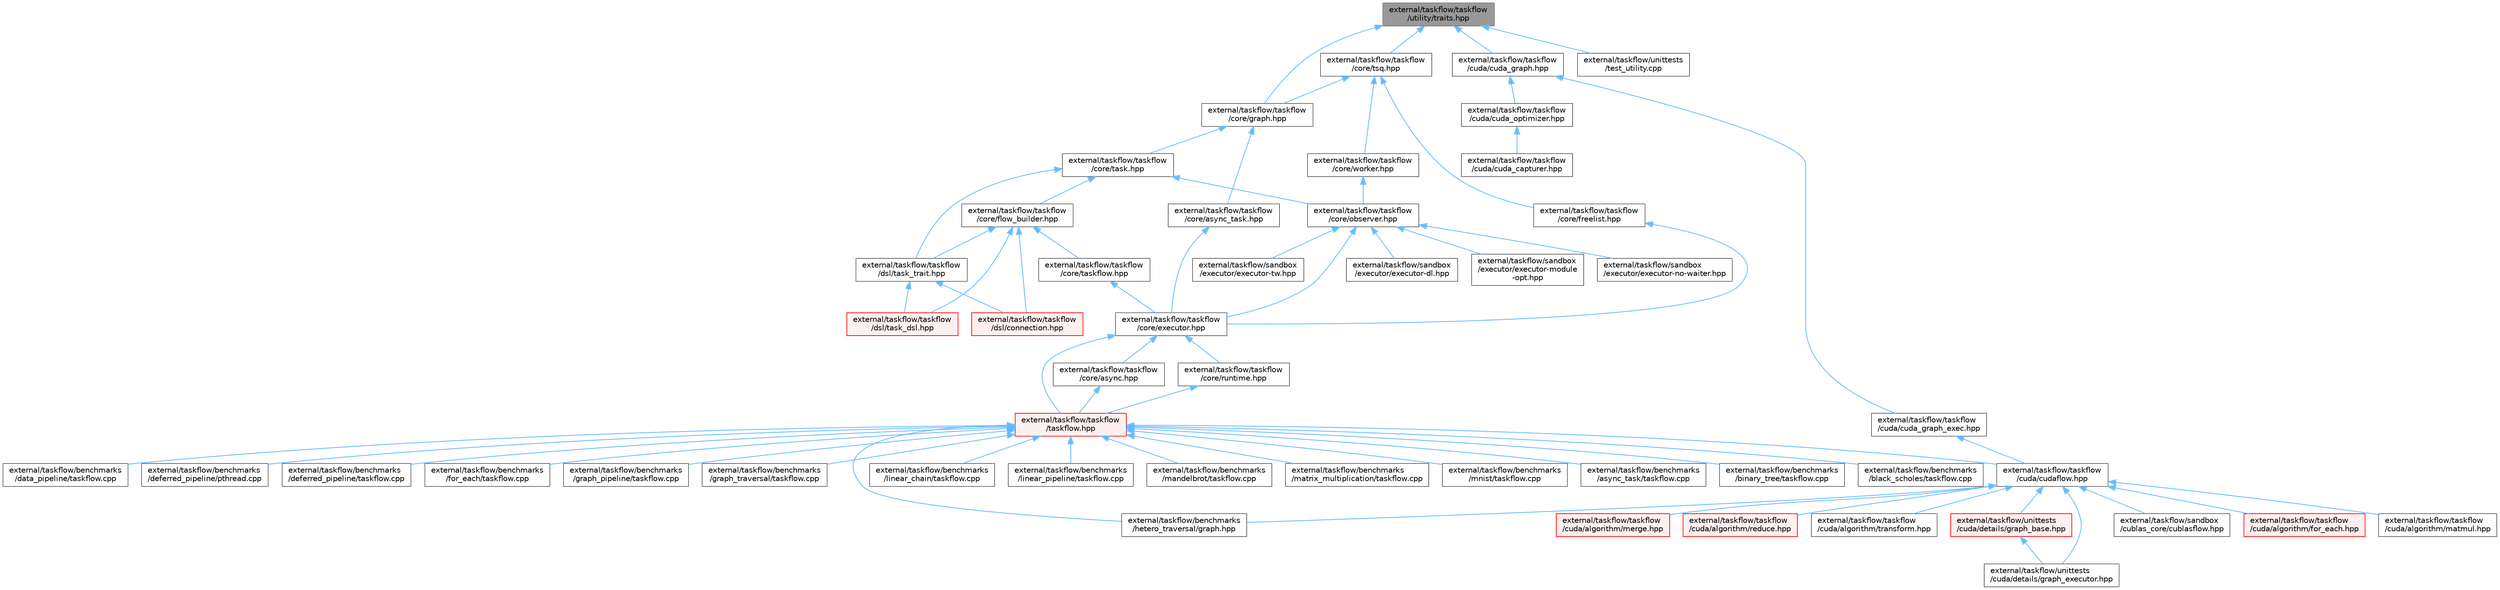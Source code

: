 digraph "external/taskflow/taskflow/utility/traits.hpp"
{
 // LATEX_PDF_SIZE
  bgcolor="transparent";
  edge [fontname=Helvetica,fontsize=10,labelfontname=Helvetica,labelfontsize=10];
  node [fontname=Helvetica,fontsize=10,shape=box,height=0.2,width=0.4];
  Node1 [id="Node000001",label="external/taskflow/taskflow\l/utility/traits.hpp",height=0.2,width=0.4,color="gray40", fillcolor="grey60", style="filled", fontcolor="black",tooltip=" "];
  Node1 -> Node2 [id="edge63_Node000001_Node000002",dir="back",color="steelblue1",style="solid",tooltip=" "];
  Node2 [id="Node000002",label="external/taskflow/taskflow\l/core/graph.hpp",height=0.2,width=0.4,color="grey40", fillcolor="white", style="filled",URL="$taskflow_2core_2graph_8hpp.html",tooltip="graph include file"];
  Node2 -> Node3 [id="edge64_Node000002_Node000003",dir="back",color="steelblue1",style="solid",tooltip=" "];
  Node3 [id="Node000003",label="external/taskflow/taskflow\l/core/async_task.hpp",height=0.2,width=0.4,color="grey40", fillcolor="white", style="filled",URL="$taskflow_2core_2async__task_8hpp.html",tooltip="asynchronous task include file"];
  Node3 -> Node4 [id="edge65_Node000003_Node000004",dir="back",color="steelblue1",style="solid",tooltip=" "];
  Node4 [id="Node000004",label="external/taskflow/taskflow\l/core/executor.hpp",height=0.2,width=0.4,color="grey40", fillcolor="white", style="filled",URL="$executor_8hpp.html",tooltip="executor include file"];
  Node4 -> Node5 [id="edge66_Node000004_Node000005",dir="back",color="steelblue1",style="solid",tooltip=" "];
  Node5 [id="Node000005",label="external/taskflow/taskflow\l/core/async.hpp",height=0.2,width=0.4,color="grey40", fillcolor="white", style="filled",URL="$async_8hpp.html",tooltip=" "];
  Node5 -> Node6 [id="edge67_Node000005_Node000006",dir="back",color="steelblue1",style="solid",tooltip=" "];
  Node6 [id="Node000006",label="external/taskflow/taskflow\l/taskflow.hpp",height=0.2,width=0.4,color="red", fillcolor="#FFF0F0", style="filled",URL="$taskflow_8hpp.html",tooltip="main taskflow include file"];
  Node6 -> Node7 [id="edge68_Node000006_Node000007",dir="back",color="steelblue1",style="solid",tooltip=" "];
  Node7 [id="Node000007",label="external/taskflow/benchmarks\l/async_task/taskflow.cpp",height=0.2,width=0.4,color="grey40", fillcolor="white", style="filled",URL="$benchmarks_2async__task_2taskflow_8cpp.html",tooltip=" "];
  Node6 -> Node8 [id="edge69_Node000006_Node000008",dir="back",color="steelblue1",style="solid",tooltip=" "];
  Node8 [id="Node000008",label="external/taskflow/benchmarks\l/binary_tree/taskflow.cpp",height=0.2,width=0.4,color="grey40", fillcolor="white", style="filled",URL="$benchmarks_2binary__tree_2taskflow_8cpp.html",tooltip=" "];
  Node6 -> Node9 [id="edge70_Node000006_Node000009",dir="back",color="steelblue1",style="solid",tooltip=" "];
  Node9 [id="Node000009",label="external/taskflow/benchmarks\l/black_scholes/taskflow.cpp",height=0.2,width=0.4,color="grey40", fillcolor="white", style="filled",URL="$benchmarks_2black__scholes_2taskflow_8cpp.html",tooltip=" "];
  Node6 -> Node10 [id="edge71_Node000006_Node000010",dir="back",color="steelblue1",style="solid",tooltip=" "];
  Node10 [id="Node000010",label="external/taskflow/benchmarks\l/data_pipeline/taskflow.cpp",height=0.2,width=0.4,color="grey40", fillcolor="white", style="filled",URL="$benchmarks_2data__pipeline_2taskflow_8cpp.html",tooltip=" "];
  Node6 -> Node11 [id="edge72_Node000006_Node000011",dir="back",color="steelblue1",style="solid",tooltip=" "];
  Node11 [id="Node000011",label="external/taskflow/benchmarks\l/deferred_pipeline/pthread.cpp",height=0.2,width=0.4,color="grey40", fillcolor="white", style="filled",URL="$benchmarks_2deferred__pipeline_2pthread_8cpp.html",tooltip=" "];
  Node6 -> Node12 [id="edge73_Node000006_Node000012",dir="back",color="steelblue1",style="solid",tooltip=" "];
  Node12 [id="Node000012",label="external/taskflow/benchmarks\l/deferred_pipeline/taskflow.cpp",height=0.2,width=0.4,color="grey40", fillcolor="white", style="filled",URL="$benchmarks_2deferred__pipeline_2taskflow_8cpp.html",tooltip=" "];
  Node6 -> Node13 [id="edge74_Node000006_Node000013",dir="back",color="steelblue1",style="solid",tooltip=" "];
  Node13 [id="Node000013",label="external/taskflow/benchmarks\l/for_each/taskflow.cpp",height=0.2,width=0.4,color="grey40", fillcolor="white", style="filled",URL="$benchmarks_2for__each_2taskflow_8cpp.html",tooltip=" "];
  Node6 -> Node14 [id="edge75_Node000006_Node000014",dir="back",color="steelblue1",style="solid",tooltip=" "];
  Node14 [id="Node000014",label="external/taskflow/benchmarks\l/graph_pipeline/taskflow.cpp",height=0.2,width=0.4,color="grey40", fillcolor="white", style="filled",URL="$benchmarks_2graph__pipeline_2taskflow_8cpp.html",tooltip=" "];
  Node6 -> Node15 [id="edge76_Node000006_Node000015",dir="back",color="steelblue1",style="solid",tooltip=" "];
  Node15 [id="Node000015",label="external/taskflow/benchmarks\l/graph_traversal/taskflow.cpp",height=0.2,width=0.4,color="grey40", fillcolor="white", style="filled",URL="$benchmarks_2graph__traversal_2taskflow_8cpp.html",tooltip=" "];
  Node6 -> Node16 [id="edge77_Node000006_Node000016",dir="back",color="steelblue1",style="solid",tooltip=" "];
  Node16 [id="Node000016",label="external/taskflow/benchmarks\l/hetero_traversal/graph.hpp",height=0.2,width=0.4,color="grey40", fillcolor="white", style="filled",URL="$benchmarks_2hetero__traversal_2graph_8hpp.html",tooltip=" "];
  Node6 -> Node17 [id="edge78_Node000006_Node000017",dir="back",color="steelblue1",style="solid",tooltip=" "];
  Node17 [id="Node000017",label="external/taskflow/benchmarks\l/linear_chain/taskflow.cpp",height=0.2,width=0.4,color="grey40", fillcolor="white", style="filled",URL="$benchmarks_2linear__chain_2taskflow_8cpp.html",tooltip=" "];
  Node6 -> Node18 [id="edge79_Node000006_Node000018",dir="back",color="steelblue1",style="solid",tooltip=" "];
  Node18 [id="Node000018",label="external/taskflow/benchmarks\l/linear_pipeline/taskflow.cpp",height=0.2,width=0.4,color="grey40", fillcolor="white", style="filled",URL="$benchmarks_2linear__pipeline_2taskflow_8cpp.html",tooltip=" "];
  Node6 -> Node19 [id="edge80_Node000006_Node000019",dir="back",color="steelblue1",style="solid",tooltip=" "];
  Node19 [id="Node000019",label="external/taskflow/benchmarks\l/mandelbrot/taskflow.cpp",height=0.2,width=0.4,color="grey40", fillcolor="white", style="filled",URL="$benchmarks_2mandelbrot_2taskflow_8cpp.html",tooltip=" "];
  Node6 -> Node20 [id="edge81_Node000006_Node000020",dir="back",color="steelblue1",style="solid",tooltip=" "];
  Node20 [id="Node000020",label="external/taskflow/benchmarks\l/matrix_multiplication/taskflow.cpp",height=0.2,width=0.4,color="grey40", fillcolor="white", style="filled",URL="$benchmarks_2matrix__multiplication_2taskflow_8cpp.html",tooltip=" "];
  Node6 -> Node21 [id="edge82_Node000006_Node000021",dir="back",color="steelblue1",style="solid",tooltip=" "];
  Node21 [id="Node000021",label="external/taskflow/benchmarks\l/mnist/taskflow.cpp",height=0.2,width=0.4,color="grey40", fillcolor="white", style="filled",URL="$benchmarks_2mnist_2taskflow_8cpp.html",tooltip=" "];
  Node6 -> Node104 [id="edge83_Node000006_Node000104",dir="back",color="steelblue1",style="solid",tooltip=" "];
  Node104 [id="Node000104",label="external/taskflow/taskflow\l/cuda/cudaflow.hpp",height=0.2,width=0.4,color="grey40", fillcolor="white", style="filled",URL="$cudaflow_8hpp.html",tooltip="cudaFlow include file"];
  Node104 -> Node16 [id="edge84_Node000104_Node000016",dir="back",color="steelblue1",style="solid",tooltip=" "];
  Node104 -> Node105 [id="edge85_Node000104_Node000105",dir="back",color="steelblue1",style="solid",tooltip=" "];
  Node105 [id="Node000105",label="external/taskflow/sandbox\l/cublas_core/cublasflow.hpp",height=0.2,width=0.4,color="grey40", fillcolor="white", style="filled",URL="$cublasflow_8hpp.html",tooltip="main cublasFlow include file"];
  Node104 -> Node106 [id="edge86_Node000104_Node000106",dir="back",color="steelblue1",style="solid",tooltip=" "];
  Node106 [id="Node000106",label="external/taskflow/taskflow\l/cuda/algorithm/for_each.hpp",height=0.2,width=0.4,color="red", fillcolor="#FFF0F0", style="filled",URL="$taskflow_2cuda_2algorithm_2for__each_8hpp.html",tooltip="cuda parallel-iteration algorithms include file"];
  Node104 -> Node108 [id="edge87_Node000104_Node000108",dir="back",color="steelblue1",style="solid",tooltip=" "];
  Node108 [id="Node000108",label="external/taskflow/taskflow\l/cuda/algorithm/matmul.hpp",height=0.2,width=0.4,color="grey40", fillcolor="white", style="filled",URL="$matmul_8hpp.html",tooltip=" "];
  Node104 -> Node109 [id="edge88_Node000104_Node000109",dir="back",color="steelblue1",style="solid",tooltip=" "];
  Node109 [id="Node000109",label="external/taskflow/taskflow\l/cuda/algorithm/merge.hpp",height=0.2,width=0.4,color="red", fillcolor="#FFF0F0", style="filled",URL="$merge_8hpp.html",tooltip="CUDA merge algorithm include file"];
  Node104 -> Node111 [id="edge89_Node000104_Node000111",dir="back",color="steelblue1",style="solid",tooltip=" "];
  Node111 [id="Node000111",label="external/taskflow/taskflow\l/cuda/algorithm/reduce.hpp",height=0.2,width=0.4,color="red", fillcolor="#FFF0F0", style="filled",URL="$taskflow_2cuda_2algorithm_2reduce_8hpp.html",tooltip="cuda reduce algorithms include file"];
  Node104 -> Node113 [id="edge90_Node000104_Node000113",dir="back",color="steelblue1",style="solid",tooltip=" "];
  Node113 [id="Node000113",label="external/taskflow/taskflow\l/cuda/algorithm/transform.hpp",height=0.2,width=0.4,color="grey40", fillcolor="white", style="filled",URL="$cuda_2algorithm_2transform_8hpp.html",tooltip="cuda parallel-transform algorithms include file"];
  Node104 -> Node114 [id="edge91_Node000104_Node000114",dir="back",color="steelblue1",style="solid",tooltip=" "];
  Node114 [id="Node000114",label="external/taskflow/unittests\l/cuda/details/graph_base.hpp",height=0.2,width=0.4,color="red", fillcolor="#FFF0F0", style="filled",URL="$graph__base_8hpp.html",tooltip=" "];
  Node114 -> Node116 [id="edge92_Node000114_Node000116",dir="back",color="steelblue1",style="solid",tooltip=" "];
  Node116 [id="Node000116",label="external/taskflow/unittests\l/cuda/details/graph_executor.hpp",height=0.2,width=0.4,color="grey40", fillcolor="white", style="filled",URL="$graph__executor_8hpp.html",tooltip=" "];
  Node104 -> Node116 [id="edge93_Node000104_Node000116",dir="back",color="steelblue1",style="solid",tooltip=" "];
  Node4 -> Node137 [id="edge94_Node000004_Node000137",dir="back",color="steelblue1",style="solid",tooltip=" "];
  Node137 [id="Node000137",label="external/taskflow/taskflow\l/core/runtime.hpp",height=0.2,width=0.4,color="grey40", fillcolor="white", style="filled",URL="$runtime_8hpp.html",tooltip=" "];
  Node137 -> Node6 [id="edge95_Node000137_Node000006",dir="back",color="steelblue1",style="solid",tooltip=" "];
  Node4 -> Node6 [id="edge96_Node000004_Node000006",dir="back",color="steelblue1",style="solid",tooltip=" "];
  Node2 -> Node138 [id="edge97_Node000002_Node000138",dir="back",color="steelblue1",style="solid",tooltip=" "];
  Node138 [id="Node000138",label="external/taskflow/taskflow\l/core/task.hpp",height=0.2,width=0.4,color="grey40", fillcolor="white", style="filled",URL="$task_8hpp.html",tooltip="task include file"];
  Node138 -> Node139 [id="edge98_Node000138_Node000139",dir="back",color="steelblue1",style="solid",tooltip=" "];
  Node139 [id="Node000139",label="external/taskflow/taskflow\l/core/flow_builder.hpp",height=0.2,width=0.4,color="grey40", fillcolor="white", style="filled",URL="$flow__builder_8hpp.html",tooltip="flow builder include file"];
  Node139 -> Node140 [id="edge99_Node000139_Node000140",dir="back",color="steelblue1",style="solid",tooltip=" "];
  Node140 [id="Node000140",label="external/taskflow/taskflow\l/core/taskflow.hpp",height=0.2,width=0.4,color="grey40", fillcolor="white", style="filled",URL="$core_2taskflow_8hpp.html",tooltip="taskflow include file"];
  Node140 -> Node4 [id="edge100_Node000140_Node000004",dir="back",color="steelblue1",style="solid",tooltip=" "];
  Node139 -> Node141 [id="edge101_Node000139_Node000141",dir="back",color="steelblue1",style="solid",tooltip=" "];
  Node141 [id="Node000141",label="external/taskflow/taskflow\l/dsl/connection.hpp",height=0.2,width=0.4,color="red", fillcolor="#FFF0F0", style="filled",URL="$connection_8hpp.html",tooltip=" "];
  Node139 -> Node143 [id="edge102_Node000139_Node000143",dir="back",color="steelblue1",style="solid",tooltip=" "];
  Node143 [id="Node000143",label="external/taskflow/taskflow\l/dsl/task_dsl.hpp",height=0.2,width=0.4,color="red", fillcolor="#FFF0F0", style="filled",URL="$task__dsl_8hpp.html",tooltip=" "];
  Node139 -> Node145 [id="edge103_Node000139_Node000145",dir="back",color="steelblue1",style="solid",tooltip=" "];
  Node145 [id="Node000145",label="external/taskflow/taskflow\l/dsl/task_trait.hpp",height=0.2,width=0.4,color="grey40", fillcolor="white", style="filled",URL="$task__trait_8hpp.html",tooltip=" "];
  Node145 -> Node141 [id="edge104_Node000145_Node000141",dir="back",color="steelblue1",style="solid",tooltip=" "];
  Node145 -> Node143 [id="edge105_Node000145_Node000143",dir="back",color="steelblue1",style="solid",tooltip=" "];
  Node138 -> Node146 [id="edge106_Node000138_Node000146",dir="back",color="steelblue1",style="solid",tooltip=" "];
  Node146 [id="Node000146",label="external/taskflow/taskflow\l/core/observer.hpp",height=0.2,width=0.4,color="grey40", fillcolor="white", style="filled",URL="$observer_8hpp.html",tooltip="observer include file"];
  Node146 -> Node147 [id="edge107_Node000146_Node000147",dir="back",color="steelblue1",style="solid",tooltip=" "];
  Node147 [id="Node000147",label="external/taskflow/sandbox\l/executor/executor-dl.hpp",height=0.2,width=0.4,color="grey40", fillcolor="white", style="filled",URL="$executor-dl_8hpp.html",tooltip=" "];
  Node146 -> Node148 [id="edge108_Node000146_Node000148",dir="back",color="steelblue1",style="solid",tooltip=" "];
  Node148 [id="Node000148",label="external/taskflow/sandbox\l/executor/executor-module\l-opt.hpp",height=0.2,width=0.4,color="grey40", fillcolor="white", style="filled",URL="$executor-module-opt_8hpp.html",tooltip=" "];
  Node146 -> Node149 [id="edge109_Node000146_Node000149",dir="back",color="steelblue1",style="solid",tooltip=" "];
  Node149 [id="Node000149",label="external/taskflow/sandbox\l/executor/executor-no-waiter.hpp",height=0.2,width=0.4,color="grey40", fillcolor="white", style="filled",URL="$executor-no-waiter_8hpp.html",tooltip=" "];
  Node146 -> Node150 [id="edge110_Node000146_Node000150",dir="back",color="steelblue1",style="solid",tooltip=" "];
  Node150 [id="Node000150",label="external/taskflow/sandbox\l/executor/executor-tw.hpp",height=0.2,width=0.4,color="grey40", fillcolor="white", style="filled",URL="$executor-tw_8hpp.html",tooltip=" "];
  Node146 -> Node4 [id="edge111_Node000146_Node000004",dir="back",color="steelblue1",style="solid",tooltip=" "];
  Node138 -> Node145 [id="edge112_Node000138_Node000145",dir="back",color="steelblue1",style="solid",tooltip=" "];
  Node1 -> Node151 [id="edge113_Node000001_Node000151",dir="back",color="steelblue1",style="solid",tooltip=" "];
  Node151 [id="Node000151",label="external/taskflow/taskflow\l/core/tsq.hpp",height=0.2,width=0.4,color="grey40", fillcolor="white", style="filled",URL="$tsq_8hpp.html",tooltip="task queue include file"];
  Node151 -> Node152 [id="edge114_Node000151_Node000152",dir="back",color="steelblue1",style="solid",tooltip=" "];
  Node152 [id="Node000152",label="external/taskflow/taskflow\l/core/freelist.hpp",height=0.2,width=0.4,color="grey40", fillcolor="white", style="filled",URL="$freelist_8hpp.html",tooltip=" "];
  Node152 -> Node4 [id="edge115_Node000152_Node000004",dir="back",color="steelblue1",style="solid",tooltip=" "];
  Node151 -> Node2 [id="edge116_Node000151_Node000002",dir="back",color="steelblue1",style="solid",tooltip=" "];
  Node151 -> Node153 [id="edge117_Node000151_Node000153",dir="back",color="steelblue1",style="solid",tooltip=" "];
  Node153 [id="Node000153",label="external/taskflow/taskflow\l/core/worker.hpp",height=0.2,width=0.4,color="grey40", fillcolor="white", style="filled",URL="$worker_8hpp.html",tooltip="worker include file"];
  Node153 -> Node146 [id="edge118_Node000153_Node000146",dir="back",color="steelblue1",style="solid",tooltip=" "];
  Node1 -> Node154 [id="edge119_Node000001_Node000154",dir="back",color="steelblue1",style="solid",tooltip=" "];
  Node154 [id="Node000154",label="external/taskflow/taskflow\l/cuda/cuda_graph.hpp",height=0.2,width=0.4,color="grey40", fillcolor="white", style="filled",URL="$cuda__graph_8hpp.html",tooltip=" "];
  Node154 -> Node155 [id="edge120_Node000154_Node000155",dir="back",color="steelblue1",style="solid",tooltip=" "];
  Node155 [id="Node000155",label="external/taskflow/taskflow\l/cuda/cuda_graph_exec.hpp",height=0.2,width=0.4,color="grey40", fillcolor="white", style="filled",URL="$cuda__graph__exec_8hpp.html",tooltip=" "];
  Node155 -> Node104 [id="edge121_Node000155_Node000104",dir="back",color="steelblue1",style="solid",tooltip=" "];
  Node154 -> Node156 [id="edge122_Node000154_Node000156",dir="back",color="steelblue1",style="solid",tooltip=" "];
  Node156 [id="Node000156",label="external/taskflow/taskflow\l/cuda/cuda_optimizer.hpp",height=0.2,width=0.4,color="grey40", fillcolor="white", style="filled",URL="$cuda__optimizer_8hpp.html",tooltip="cudaFlow capturing algorithms include file"];
  Node156 -> Node157 [id="edge123_Node000156_Node000157",dir="back",color="steelblue1",style="solid",tooltip=" "];
  Node157 [id="Node000157",label="external/taskflow/taskflow\l/cuda/cuda_capturer.hpp",height=0.2,width=0.4,color="grey40", fillcolor="white", style="filled",URL="$cuda__capturer_8hpp.html",tooltip="cudaFlow capturer include file"];
  Node1 -> Node158 [id="edge124_Node000001_Node000158",dir="back",color="steelblue1",style="solid",tooltip=" "];
  Node158 [id="Node000158",label="external/taskflow/unittests\l/test_utility.cpp",height=0.2,width=0.4,color="grey40", fillcolor="white", style="filled",URL="$test__utility_8cpp.html",tooltip=" "];
}
